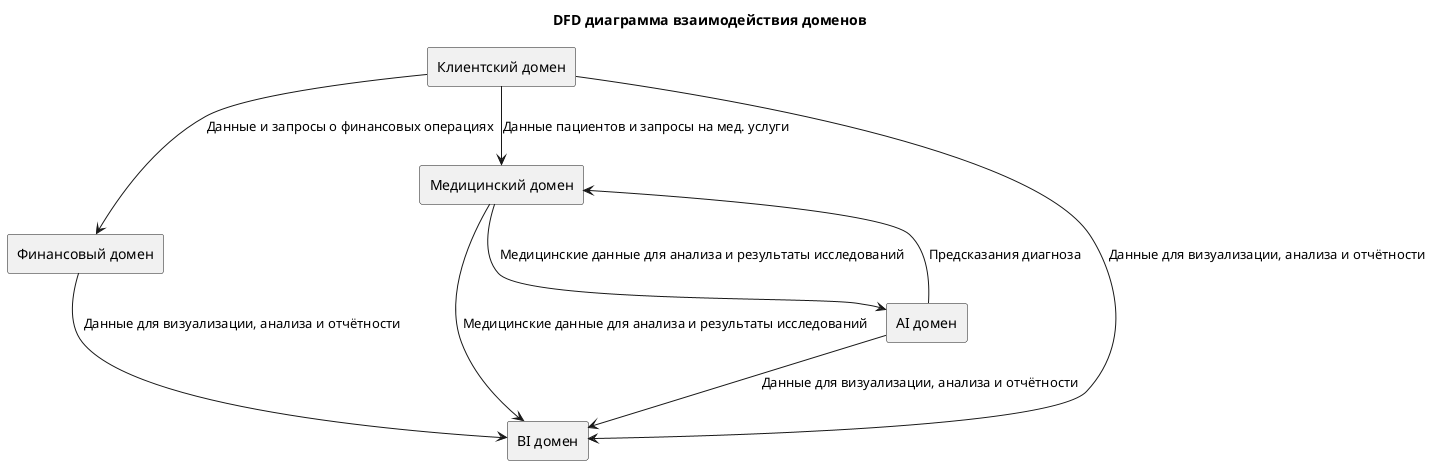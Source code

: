 @startuml
title DFD диаграмма взаимодействия доменов

rectangle "Клиентский домен" as client_domain 
rectangle "Финансовый домен" as finance_domain 
rectangle "Медицинский домен" as medical_domain 
rectangle "BI домен" as bi_domain 
rectangle "AI домен" as ai_domain 

client_domain --> finance_domain : Данные и запросы о финансовых операциях
client_domain --> medical_domain : Данные пациентов и запросы на мед. услуги
medical_domain --> bi_domain : Медицинские данные для анализа и результаты исследований
client_domain --> bi_domain : Данные для визуализации, анализа и отчётности 
finance_domain --> bi_domain : Данные для визуализации, анализа и отчётности
medical_domain --> ai_domain : Медицинские данные для анализа и результаты исследований 
ai_domain --> bi_domain : Данные для визуализации, анализа и отчётности
ai_domain -->  medical_domain : Предсказания диагноза 

@enduml